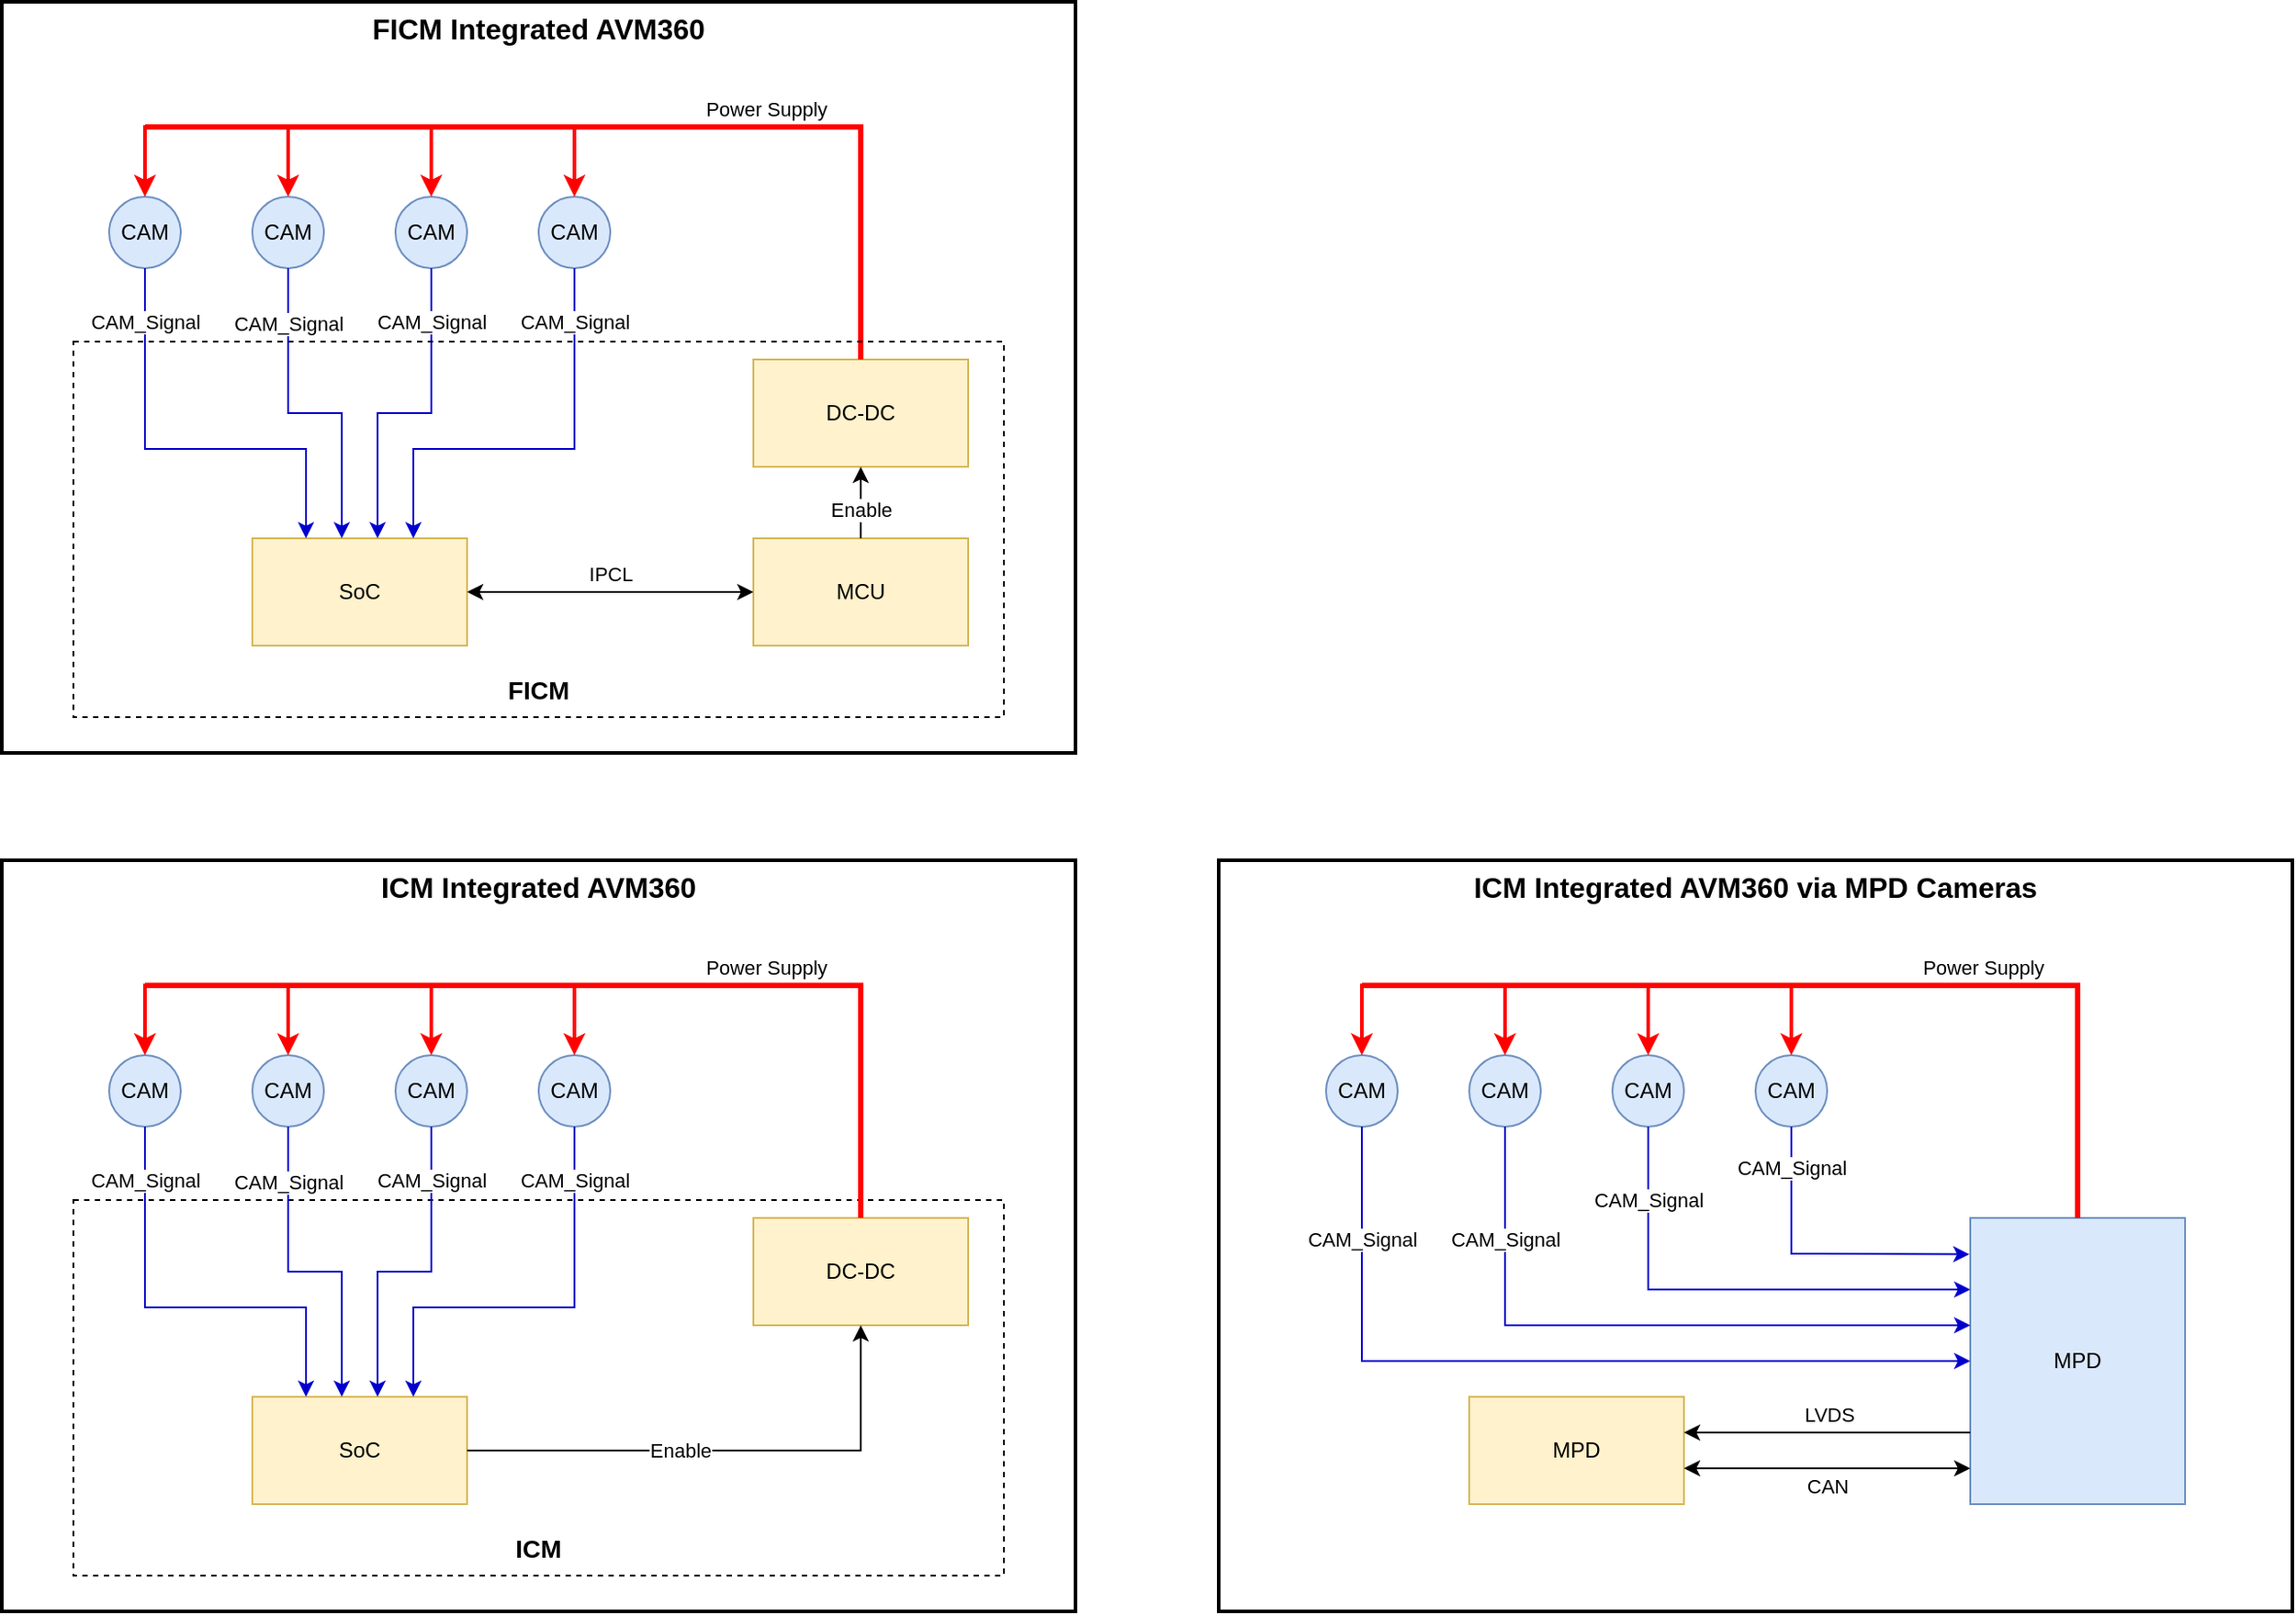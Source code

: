 <mxfile version="21.5.1" type="device">
  <diagram name="Page-1" id="huv2rgqOMiKWy863Pm8f">
    <mxGraphModel dx="2316" dy="2323" grid="1" gridSize="10" guides="1" tooltips="1" connect="1" arrows="1" fold="1" page="1" pageScale="1" pageWidth="1100" pageHeight="850" math="0" shadow="0">
      <root>
        <mxCell id="0" />
        <mxCell id="1" parent="0" />
        <mxCell id="gt4btXuaVXgCqziL71sD-30" value="" style="rounded=0;whiteSpace=wrap;html=1;fillColor=none;glass=0;dashed=1;" parent="1" vertex="1">
          <mxGeometry x="120" y="290" width="520" height="210" as="geometry" />
        </mxCell>
        <mxCell id="gt4btXuaVXgCqziL71sD-32" value="ICM" style="text;strokeColor=none;align=center;fillColor=none;html=1;verticalAlign=middle;whiteSpace=wrap;rounded=0;strokeWidth=1;fontSize=14;fontStyle=1" parent="1" vertex="1">
          <mxGeometry x="120" y="470" width="520" height="30" as="geometry" />
        </mxCell>
        <mxCell id="gt4btXuaVXgCqziL71sD-36" value="" style="rounded=0;whiteSpace=wrap;html=1;fillColor=none;glass=0;strokeWidth=2;" parent="1" vertex="1">
          <mxGeometry x="760" y="100" width="600" height="420" as="geometry" />
        </mxCell>
        <mxCell id="gt4btXuaVXgCqziL71sD-33" value="" style="rounded=0;whiteSpace=wrap;html=1;fillColor=none;glass=0;strokeWidth=2;" parent="1" vertex="1">
          <mxGeometry x="80" y="100" width="600" height="420" as="geometry" />
        </mxCell>
        <mxCell id="gt4btXuaVXgCqziL71sD-1" value="SoC" style="rounded=0;whiteSpace=wrap;html=1;fillColor=#fff2cc;strokeColor=#d6b656;" parent="1" vertex="1">
          <mxGeometry x="220" y="400" width="120" height="60" as="geometry" />
        </mxCell>
        <mxCell id="gt4btXuaVXgCqziL71sD-3" value="DC-DC" style="rounded=0;whiteSpace=wrap;html=1;fillColor=#fff2cc;strokeColor=#d6b656;" parent="1" vertex="1">
          <mxGeometry x="500" y="300" width="120" height="60" as="geometry" />
        </mxCell>
        <mxCell id="gt4btXuaVXgCqziL71sD-4" value="CAM" style="ellipse;whiteSpace=wrap;html=1;aspect=fixed;fillColor=#dae8fc;strokeColor=#6c8ebf;" parent="1" vertex="1">
          <mxGeometry x="380" y="209" width="40" height="40" as="geometry" />
        </mxCell>
        <mxCell id="gt4btXuaVXgCqziL71sD-5" value="CAM" style="ellipse;whiteSpace=wrap;html=1;aspect=fixed;fillColor=#dae8fc;strokeColor=#6c8ebf;" parent="1" vertex="1">
          <mxGeometry x="300" y="209" width="40" height="40" as="geometry" />
        </mxCell>
        <mxCell id="gt4btXuaVXgCqziL71sD-6" value="CAM" style="ellipse;whiteSpace=wrap;html=1;aspect=fixed;fillColor=#dae8fc;strokeColor=#6c8ebf;" parent="1" vertex="1">
          <mxGeometry x="220" y="209" width="40" height="40" as="geometry" />
        </mxCell>
        <mxCell id="gt4btXuaVXgCqziL71sD-7" value="CAM" style="ellipse;whiteSpace=wrap;html=1;aspect=fixed;fillColor=#dae8fc;strokeColor=#6c8ebf;" parent="1" vertex="1">
          <mxGeometry x="140" y="209" width="40" height="40" as="geometry" />
        </mxCell>
        <mxCell id="gt4btXuaVXgCqziL71sD-8" value="" style="endArrow=classic;html=1;rounded=0;exitX=1;exitY=0.5;exitDx=0;exitDy=0;entryX=0.5;entryY=1;entryDx=0;entryDy=0;" parent="1" source="gt4btXuaVXgCqziL71sD-1" target="gt4btXuaVXgCqziL71sD-3" edge="1">
          <mxGeometry width="50" height="50" relative="1" as="geometry">
            <mxPoint x="560.0" y="400" as="sourcePoint" />
            <mxPoint x="650" y="330" as="targetPoint" />
            <Array as="points">
              <mxPoint x="560" y="430" />
            </Array>
          </mxGeometry>
        </mxCell>
        <mxCell id="gt4btXuaVXgCqziL71sD-9" value="Enable" style="edgeLabel;html=1;align=center;verticalAlign=middle;resizable=0;points=[];" parent="gt4btXuaVXgCqziL71sD-8" vertex="1" connectable="0">
          <mxGeometry x="-0.2" y="3" relative="1" as="geometry">
            <mxPoint x="3" y="3" as="offset" />
          </mxGeometry>
        </mxCell>
        <mxCell id="gt4btXuaVXgCqziL71sD-12" value="" style="endArrow=none;html=1;rounded=0;entryX=0.5;entryY=0;entryDx=0;entryDy=0;strokeColor=#FF0000;strokeWidth=3;" parent="1" target="gt4btXuaVXgCqziL71sD-3" edge="1">
          <mxGeometry width="50" height="50" relative="1" as="geometry">
            <mxPoint x="160" y="170" as="sourcePoint" />
            <mxPoint x="560" y="170" as="targetPoint" />
            <Array as="points">
              <mxPoint x="560" y="170" />
            </Array>
          </mxGeometry>
        </mxCell>
        <mxCell id="gt4btXuaVXgCqziL71sD-17" value="Power Supply" style="edgeLabel;html=1;align=center;verticalAlign=middle;resizable=0;points=[];" parent="gt4btXuaVXgCqziL71sD-12" vertex="1" connectable="0">
          <mxGeometry x="0.321" y="4" relative="1" as="geometry">
            <mxPoint x="-3" y="-6" as="offset" />
          </mxGeometry>
        </mxCell>
        <mxCell id="gt4btXuaVXgCqziL71sD-13" value="" style="endArrow=classic;html=1;rounded=0;entryX=0.5;entryY=0;entryDx=0;entryDy=0;strokeColor=#FF0000;strokeWidth=2;" parent="1" target="gt4btXuaVXgCqziL71sD-7" edge="1">
          <mxGeometry width="50" height="50" relative="1" as="geometry">
            <mxPoint x="160" y="169" as="sourcePoint" />
            <mxPoint x="400" y="289" as="targetPoint" />
          </mxGeometry>
        </mxCell>
        <mxCell id="gt4btXuaVXgCqziL71sD-14" value="" style="endArrow=classic;html=1;rounded=0;entryX=0.5;entryY=0;entryDx=0;entryDy=0;strokeColor=#FF0000;strokeWidth=2;" parent="1" edge="1">
          <mxGeometry width="50" height="50" relative="1" as="geometry">
            <mxPoint x="240" y="169" as="sourcePoint" />
            <mxPoint x="240" y="209" as="targetPoint" />
          </mxGeometry>
        </mxCell>
        <mxCell id="gt4btXuaVXgCqziL71sD-15" value="" style="endArrow=classic;html=1;rounded=0;entryX=0.5;entryY=0;entryDx=0;entryDy=0;strokeColor=#FF0000;strokeWidth=2;" parent="1" edge="1">
          <mxGeometry width="50" height="50" relative="1" as="geometry">
            <mxPoint x="320" y="169" as="sourcePoint" />
            <mxPoint x="320" y="209" as="targetPoint" />
          </mxGeometry>
        </mxCell>
        <mxCell id="gt4btXuaVXgCqziL71sD-16" value="" style="endArrow=classic;html=1;rounded=0;entryX=0.5;entryY=0;entryDx=0;entryDy=0;strokeColor=#FF0000;strokeWidth=2;" parent="1" edge="1">
          <mxGeometry width="50" height="50" relative="1" as="geometry">
            <mxPoint x="400" y="169" as="sourcePoint" />
            <mxPoint x="400" y="209" as="targetPoint" />
          </mxGeometry>
        </mxCell>
        <mxCell id="gt4btXuaVXgCqziL71sD-20" value="" style="endArrow=classic;html=1;rounded=0;exitX=0.5;exitY=1;exitDx=0;exitDy=0;strokeColor=#0000CC;" parent="1" source="gt4btXuaVXgCqziL71sD-5" edge="1">
          <mxGeometry width="50" height="50" relative="1" as="geometry">
            <mxPoint x="340" y="280" as="sourcePoint" />
            <mxPoint x="290" y="400" as="targetPoint" />
            <Array as="points">
              <mxPoint x="320" y="330" />
              <mxPoint x="290" y="330" />
            </Array>
          </mxGeometry>
        </mxCell>
        <mxCell id="gt4btXuaVXgCqziL71sD-25" value="CAM_Signal" style="edgeLabel;html=1;align=center;verticalAlign=middle;resizable=0;points=[];" parent="gt4btXuaVXgCqziL71sD-20" vertex="1" connectable="0">
          <mxGeometry x="-0.748" relative="1" as="geometry">
            <mxPoint y="7" as="offset" />
          </mxGeometry>
        </mxCell>
        <mxCell id="gt4btXuaVXgCqziL71sD-21" value="" style="endArrow=classic;html=1;rounded=0;exitX=0.5;exitY=1;exitDx=0;exitDy=0;entryX=0.75;entryY=0;entryDx=0;entryDy=0;strokeColor=#0000CC;" parent="1" source="gt4btXuaVXgCqziL71sD-4" target="gt4btXuaVXgCqziL71sD-1" edge="1">
          <mxGeometry width="50" height="50" relative="1" as="geometry">
            <mxPoint x="365" y="280" as="sourcePoint" />
            <mxPoint x="325" y="430" as="targetPoint" />
            <Array as="points">
              <mxPoint x="400" y="350" />
              <mxPoint x="310" y="350" />
            </Array>
          </mxGeometry>
        </mxCell>
        <mxCell id="gt4btXuaVXgCqziL71sD-24" value="CAM_Signal" style="edgeLabel;html=1;align=center;verticalAlign=middle;resizable=0;points=[];" parent="gt4btXuaVXgCqziL71sD-21" vertex="1" connectable="0">
          <mxGeometry x="-0.794" y="-1" relative="1" as="geometry">
            <mxPoint x="1" y="5" as="offset" />
          </mxGeometry>
        </mxCell>
        <mxCell id="gt4btXuaVXgCqziL71sD-22" value="" style="endArrow=classic;html=1;rounded=0;exitX=0.5;exitY=1;exitDx=0;exitDy=0;strokeColor=#0000CC;" parent="1" source="gt4btXuaVXgCqziL71sD-6" edge="1">
          <mxGeometry width="50" height="50" relative="1" as="geometry">
            <mxPoint x="230" y="260" as="sourcePoint" />
            <mxPoint x="270" y="400" as="targetPoint" />
            <Array as="points">
              <mxPoint x="240" y="330" />
              <mxPoint x="270" y="330" />
            </Array>
          </mxGeometry>
        </mxCell>
        <mxCell id="gt4btXuaVXgCqziL71sD-26" value="CAM_Signal" style="edgeLabel;html=1;align=center;verticalAlign=middle;resizable=0;points=[];" parent="gt4btXuaVXgCqziL71sD-22" vertex="1" connectable="0">
          <mxGeometry x="-0.664" relative="1" as="geometry">
            <mxPoint as="offset" />
          </mxGeometry>
        </mxCell>
        <mxCell id="gt4btXuaVXgCqziL71sD-23" value="" style="endArrow=classic;html=1;rounded=0;exitX=0.5;exitY=1;exitDx=0;exitDy=0;strokeColor=#0000CC;entryX=0.25;entryY=0;entryDx=0;entryDy=0;" parent="1" source="gt4btXuaVXgCqziL71sD-7" target="gt4btXuaVXgCqziL71sD-1" edge="1">
          <mxGeometry width="50" height="50" relative="1" as="geometry">
            <mxPoint x="150" y="290" as="sourcePoint" />
            <mxPoint x="180" y="440" as="targetPoint" />
            <Array as="points">
              <mxPoint x="160" y="350" />
              <mxPoint x="250" y="350" />
            </Array>
          </mxGeometry>
        </mxCell>
        <mxCell id="gt4btXuaVXgCqziL71sD-27" value="CAM_Signal" style="edgeLabel;html=1;align=center;verticalAlign=middle;resizable=0;points=[];" parent="gt4btXuaVXgCqziL71sD-23" vertex="1" connectable="0">
          <mxGeometry x="-0.718" y="1" relative="1" as="geometry">
            <mxPoint x="-1" y="-4" as="offset" />
          </mxGeometry>
        </mxCell>
        <mxCell id="gt4btXuaVXgCqziL71sD-35" value="ICM Integrated AVM360" style="text;strokeColor=none;align=center;fillColor=none;html=1;verticalAlign=middle;whiteSpace=wrap;rounded=0;fontSize=16;fontStyle=1" parent="1" vertex="1">
          <mxGeometry x="80" y="100" width="600" height="30" as="geometry" />
        </mxCell>
        <mxCell id="gt4btXuaVXgCqziL71sD-37" value="MPD" style="rounded=0;whiteSpace=wrap;html=1;fillColor=#fff2cc;strokeColor=#d6b656;" parent="1" vertex="1">
          <mxGeometry x="900" y="400" width="120" height="60" as="geometry" />
        </mxCell>
        <mxCell id="gt4btXuaVXgCqziL71sD-39" value="MPD" style="rounded=0;whiteSpace=wrap;html=1;fillColor=#dae8fc;strokeColor=#6c8ebf;" parent="1" vertex="1">
          <mxGeometry x="1180" y="300" width="120" height="160" as="geometry" />
        </mxCell>
        <mxCell id="gt4btXuaVXgCqziL71sD-40" value="CAM" style="ellipse;whiteSpace=wrap;html=1;aspect=fixed;fillColor=#dae8fc;strokeColor=#6c8ebf;" parent="1" vertex="1">
          <mxGeometry x="1060" y="209" width="40" height="40" as="geometry" />
        </mxCell>
        <mxCell id="gt4btXuaVXgCqziL71sD-41" value="CAM" style="ellipse;whiteSpace=wrap;html=1;aspect=fixed;fillColor=#dae8fc;strokeColor=#6c8ebf;" parent="1" vertex="1">
          <mxGeometry x="980" y="209" width="40" height="40" as="geometry" />
        </mxCell>
        <mxCell id="gt4btXuaVXgCqziL71sD-42" value="CAM" style="ellipse;whiteSpace=wrap;html=1;aspect=fixed;fillColor=#dae8fc;strokeColor=#6c8ebf;" parent="1" vertex="1">
          <mxGeometry x="900" y="209" width="40" height="40" as="geometry" />
        </mxCell>
        <mxCell id="gt4btXuaVXgCqziL71sD-43" value="CAM" style="ellipse;whiteSpace=wrap;html=1;aspect=fixed;fillColor=#dae8fc;strokeColor=#6c8ebf;" parent="1" vertex="1">
          <mxGeometry x="820" y="209" width="40" height="40" as="geometry" />
        </mxCell>
        <mxCell id="gt4btXuaVXgCqziL71sD-46" value="" style="endArrow=none;html=1;rounded=0;entryX=0.5;entryY=0;entryDx=0;entryDy=0;strokeColor=#FF0000;strokeWidth=3;" parent="1" target="gt4btXuaVXgCqziL71sD-39" edge="1">
          <mxGeometry width="50" height="50" relative="1" as="geometry">
            <mxPoint x="840" y="170" as="sourcePoint" />
            <mxPoint x="1240" y="170" as="targetPoint" />
            <Array as="points">
              <mxPoint x="1240" y="170" />
            </Array>
          </mxGeometry>
        </mxCell>
        <mxCell id="gt4btXuaVXgCqziL71sD-47" value="Power Supply" style="edgeLabel;html=1;align=center;verticalAlign=middle;resizable=0;points=[];" parent="gt4btXuaVXgCqziL71sD-46" vertex="1" connectable="0">
          <mxGeometry x="0.321" y="4" relative="1" as="geometry">
            <mxPoint x="-3" y="-6" as="offset" />
          </mxGeometry>
        </mxCell>
        <mxCell id="gt4btXuaVXgCqziL71sD-48" value="" style="endArrow=classic;html=1;rounded=0;entryX=0.5;entryY=0;entryDx=0;entryDy=0;strokeColor=#FF0000;strokeWidth=2;" parent="1" target="gt4btXuaVXgCqziL71sD-43" edge="1">
          <mxGeometry width="50" height="50" relative="1" as="geometry">
            <mxPoint x="840" y="169" as="sourcePoint" />
            <mxPoint x="1080" y="289" as="targetPoint" />
          </mxGeometry>
        </mxCell>
        <mxCell id="gt4btXuaVXgCqziL71sD-49" value="" style="endArrow=classic;html=1;rounded=0;entryX=0.5;entryY=0;entryDx=0;entryDy=0;strokeColor=#FF0000;strokeWidth=2;" parent="1" edge="1">
          <mxGeometry width="50" height="50" relative="1" as="geometry">
            <mxPoint x="920" y="169" as="sourcePoint" />
            <mxPoint x="920" y="209" as="targetPoint" />
          </mxGeometry>
        </mxCell>
        <mxCell id="gt4btXuaVXgCqziL71sD-50" value="" style="endArrow=classic;html=1;rounded=0;entryX=0.5;entryY=0;entryDx=0;entryDy=0;strokeColor=#FF0000;strokeWidth=2;" parent="1" edge="1">
          <mxGeometry width="50" height="50" relative="1" as="geometry">
            <mxPoint x="1000" y="169" as="sourcePoint" />
            <mxPoint x="1000" y="209" as="targetPoint" />
          </mxGeometry>
        </mxCell>
        <mxCell id="gt4btXuaVXgCqziL71sD-51" value="" style="endArrow=classic;html=1;rounded=0;entryX=0.5;entryY=0;entryDx=0;entryDy=0;strokeColor=#FF0000;strokeWidth=2;" parent="1" edge="1">
          <mxGeometry width="50" height="50" relative="1" as="geometry">
            <mxPoint x="1080" y="169" as="sourcePoint" />
            <mxPoint x="1080" y="209" as="targetPoint" />
          </mxGeometry>
        </mxCell>
        <mxCell id="gt4btXuaVXgCqziL71sD-52" value="" style="endArrow=classic;startArrow=classic;html=1;rounded=0;exitX=1;exitY=0.5;exitDx=0;exitDy=0;entryX=0;entryY=0.5;entryDx=0;entryDy=0;" parent="1" edge="1">
          <mxGeometry width="50" height="50" relative="1" as="geometry">
            <mxPoint x="1020" y="440" as="sourcePoint" />
            <mxPoint x="1180" y="440" as="targetPoint" />
          </mxGeometry>
        </mxCell>
        <mxCell id="gt4btXuaVXgCqziL71sD-53" value="CAN" style="edgeLabel;html=1;align=center;verticalAlign=middle;resizable=0;points=[];" parent="gt4btXuaVXgCqziL71sD-52" vertex="1" connectable="0">
          <mxGeometry x="0.275" y="1" relative="1" as="geometry">
            <mxPoint x="-22" y="11" as="offset" />
          </mxGeometry>
        </mxCell>
        <mxCell id="gt4btXuaVXgCqziL71sD-54" value="" style="endArrow=classic;html=1;rounded=0;exitX=0.5;exitY=1;exitDx=0;exitDy=0;strokeColor=#0000CC;entryX=0;entryY=0.25;entryDx=0;entryDy=0;" parent="1" source="gt4btXuaVXgCqziL71sD-41" target="gt4btXuaVXgCqziL71sD-39" edge="1">
          <mxGeometry width="50" height="50" relative="1" as="geometry">
            <mxPoint x="1020" y="280" as="sourcePoint" />
            <mxPoint x="970" y="400" as="targetPoint" />
            <Array as="points">
              <mxPoint x="1000" y="340" />
            </Array>
          </mxGeometry>
        </mxCell>
        <mxCell id="gt4btXuaVXgCqziL71sD-55" value="CAM_Signal" style="edgeLabel;html=1;align=center;verticalAlign=middle;resizable=0;points=[];" parent="gt4btXuaVXgCqziL71sD-54" vertex="1" connectable="0">
          <mxGeometry x="-0.748" relative="1" as="geometry">
            <mxPoint y="7" as="offset" />
          </mxGeometry>
        </mxCell>
        <mxCell id="gt4btXuaVXgCqziL71sD-56" value="" style="endArrow=classic;html=1;rounded=0;exitX=0.5;exitY=1;exitDx=0;exitDy=0;entryX=-0.004;entryY=0.127;entryDx=0;entryDy=0;strokeColor=#0000CC;entryPerimeter=0;" parent="1" source="gt4btXuaVXgCqziL71sD-40" target="gt4btXuaVXgCqziL71sD-39" edge="1">
          <mxGeometry width="50" height="50" relative="1" as="geometry">
            <mxPoint x="1045" y="280" as="sourcePoint" />
            <mxPoint x="1005" y="430" as="targetPoint" />
            <Array as="points">
              <mxPoint x="1080" y="320" />
            </Array>
          </mxGeometry>
        </mxCell>
        <mxCell id="gt4btXuaVXgCqziL71sD-57" value="CAM_Signal" style="edgeLabel;html=1;align=center;verticalAlign=middle;resizable=0;points=[];" parent="gt4btXuaVXgCqziL71sD-56" vertex="1" connectable="0">
          <mxGeometry x="-0.794" y="-1" relative="1" as="geometry">
            <mxPoint x="1" y="5" as="offset" />
          </mxGeometry>
        </mxCell>
        <mxCell id="gt4btXuaVXgCqziL71sD-58" value="" style="endArrow=classic;html=1;rounded=0;exitX=0.5;exitY=1;exitDx=0;exitDy=0;strokeColor=#0000CC;" parent="1" source="gt4btXuaVXgCqziL71sD-42" edge="1">
          <mxGeometry width="50" height="50" relative="1" as="geometry">
            <mxPoint x="910" y="260" as="sourcePoint" />
            <mxPoint x="1180" y="360" as="targetPoint" />
            <Array as="points">
              <mxPoint x="920" y="360" />
            </Array>
          </mxGeometry>
        </mxCell>
        <mxCell id="gt4btXuaVXgCqziL71sD-59" value="CAM_Signal" style="edgeLabel;html=1;align=center;verticalAlign=middle;resizable=0;points=[];" parent="gt4btXuaVXgCqziL71sD-58" vertex="1" connectable="0">
          <mxGeometry x="-0.664" relative="1" as="geometry">
            <mxPoint as="offset" />
          </mxGeometry>
        </mxCell>
        <mxCell id="gt4btXuaVXgCqziL71sD-60" value="" style="endArrow=classic;html=1;rounded=0;exitX=0.5;exitY=1;exitDx=0;exitDy=0;strokeColor=#0000CC;entryX=0;entryY=0.5;entryDx=0;entryDy=0;" parent="1" source="gt4btXuaVXgCqziL71sD-43" target="gt4btXuaVXgCqziL71sD-39" edge="1">
          <mxGeometry width="50" height="50" relative="1" as="geometry">
            <mxPoint x="830" y="290" as="sourcePoint" />
            <mxPoint x="860" y="440" as="targetPoint" />
            <Array as="points">
              <mxPoint x="840" y="380" />
              <mxPoint x="930" y="380" />
            </Array>
          </mxGeometry>
        </mxCell>
        <mxCell id="gt4btXuaVXgCqziL71sD-61" value="CAM_Signal" style="edgeLabel;html=1;align=center;verticalAlign=middle;resizable=0;points=[];" parent="gt4btXuaVXgCqziL71sD-60" vertex="1" connectable="0">
          <mxGeometry x="-0.718" y="1" relative="1" as="geometry">
            <mxPoint x="-1" y="-4" as="offset" />
          </mxGeometry>
        </mxCell>
        <mxCell id="gt4btXuaVXgCqziL71sD-63" value="ICM Integrated AVM360 via MPD Cameras" style="text;strokeColor=none;align=center;fillColor=none;html=1;verticalAlign=middle;whiteSpace=wrap;rounded=0;fontSize=16;fontStyle=1" parent="1" vertex="1">
          <mxGeometry x="760" y="100" width="600" height="30" as="geometry" />
        </mxCell>
        <mxCell id="gt4btXuaVXgCqziL71sD-70" value="" style="endArrow=classic;html=1;rounded=0;exitX=0;exitY=0.75;exitDx=0;exitDy=0;" parent="1" source="gt4btXuaVXgCqziL71sD-39" edge="1">
          <mxGeometry width="50" height="50" relative="1" as="geometry">
            <mxPoint x="1070" y="300" as="sourcePoint" />
            <mxPoint x="1020" y="420" as="targetPoint" />
          </mxGeometry>
        </mxCell>
        <mxCell id="gt4btXuaVXgCqziL71sD-73" value="LVDS" style="edgeLabel;html=1;align=center;verticalAlign=middle;resizable=0;points=[];" parent="gt4btXuaVXgCqziL71sD-70" vertex="1" connectable="0">
          <mxGeometry x="-0.119" y="-2" relative="1" as="geometry">
            <mxPoint x="-9" y="-8" as="offset" />
          </mxGeometry>
        </mxCell>
        <mxCell id="6MOAHmRIcKki-l3JTVcW-1" value="" style="rounded=0;whiteSpace=wrap;html=1;fillColor=none;glass=0;strokeWidth=2;" vertex="1" parent="1">
          <mxGeometry x="80" y="-380" width="600" height="420" as="geometry" />
        </mxCell>
        <mxCell id="6MOAHmRIcKki-l3JTVcW-2" value="SoC" style="rounded=0;whiteSpace=wrap;html=1;fillColor=#fff2cc;strokeColor=#d6b656;" vertex="1" parent="1">
          <mxGeometry x="220" y="-80" width="120" height="60" as="geometry" />
        </mxCell>
        <mxCell id="6MOAHmRIcKki-l3JTVcW-3" value="MCU" style="rounded=0;whiteSpace=wrap;html=1;fillColor=#fff2cc;strokeColor=#d6b656;" vertex="1" parent="1">
          <mxGeometry x="500" y="-80" width="120" height="60" as="geometry" />
        </mxCell>
        <mxCell id="6MOAHmRIcKki-l3JTVcW-4" value="DC-DC" style="rounded=0;whiteSpace=wrap;html=1;fillColor=#fff2cc;strokeColor=#d6b656;" vertex="1" parent="1">
          <mxGeometry x="500" y="-180" width="120" height="60" as="geometry" />
        </mxCell>
        <mxCell id="6MOAHmRIcKki-l3JTVcW-5" value="CAM" style="ellipse;whiteSpace=wrap;html=1;aspect=fixed;fillColor=#dae8fc;strokeColor=#6c8ebf;" vertex="1" parent="1">
          <mxGeometry x="380" y="-271" width="40" height="40" as="geometry" />
        </mxCell>
        <mxCell id="6MOAHmRIcKki-l3JTVcW-6" value="CAM" style="ellipse;whiteSpace=wrap;html=1;aspect=fixed;fillColor=#dae8fc;strokeColor=#6c8ebf;" vertex="1" parent="1">
          <mxGeometry x="300" y="-271" width="40" height="40" as="geometry" />
        </mxCell>
        <mxCell id="6MOAHmRIcKki-l3JTVcW-7" value="CAM" style="ellipse;whiteSpace=wrap;html=1;aspect=fixed;fillColor=#dae8fc;strokeColor=#6c8ebf;" vertex="1" parent="1">
          <mxGeometry x="220" y="-271" width="40" height="40" as="geometry" />
        </mxCell>
        <mxCell id="6MOAHmRIcKki-l3JTVcW-8" value="CAM" style="ellipse;whiteSpace=wrap;html=1;aspect=fixed;fillColor=#dae8fc;strokeColor=#6c8ebf;" vertex="1" parent="1">
          <mxGeometry x="140" y="-271" width="40" height="40" as="geometry" />
        </mxCell>
        <mxCell id="6MOAHmRIcKki-l3JTVcW-9" value="" style="endArrow=classic;html=1;rounded=0;exitX=0.5;exitY=0;exitDx=0;exitDy=0;entryX=0.5;entryY=1;entryDx=0;entryDy=0;" edge="1" parent="1" source="6MOAHmRIcKki-l3JTVcW-3" target="6MOAHmRIcKki-l3JTVcW-4">
          <mxGeometry width="50" height="50" relative="1" as="geometry">
            <mxPoint x="600" y="-100" as="sourcePoint" />
            <mxPoint x="650" y="-150" as="targetPoint" />
          </mxGeometry>
        </mxCell>
        <mxCell id="6MOAHmRIcKki-l3JTVcW-10" value="Enable" style="edgeLabel;html=1;align=center;verticalAlign=middle;resizable=0;points=[];" vertex="1" connectable="0" parent="6MOAHmRIcKki-l3JTVcW-9">
          <mxGeometry x="-0.2" y="3" relative="1" as="geometry">
            <mxPoint x="3" as="offset" />
          </mxGeometry>
        </mxCell>
        <mxCell id="6MOAHmRIcKki-l3JTVcW-11" value="" style="endArrow=none;html=1;rounded=0;entryX=0.5;entryY=0;entryDx=0;entryDy=0;strokeColor=#FF0000;strokeWidth=3;" edge="1" parent="1" target="6MOAHmRIcKki-l3JTVcW-4">
          <mxGeometry width="50" height="50" relative="1" as="geometry">
            <mxPoint x="160" y="-310" as="sourcePoint" />
            <mxPoint x="560" y="-310" as="targetPoint" />
            <Array as="points">
              <mxPoint x="560" y="-310" />
            </Array>
          </mxGeometry>
        </mxCell>
        <mxCell id="6MOAHmRIcKki-l3JTVcW-12" value="Power Supply" style="edgeLabel;html=1;align=center;verticalAlign=middle;resizable=0;points=[];" vertex="1" connectable="0" parent="6MOAHmRIcKki-l3JTVcW-11">
          <mxGeometry x="0.321" y="4" relative="1" as="geometry">
            <mxPoint x="-3" y="-6" as="offset" />
          </mxGeometry>
        </mxCell>
        <mxCell id="6MOAHmRIcKki-l3JTVcW-13" value="" style="endArrow=classic;html=1;rounded=0;entryX=0.5;entryY=0;entryDx=0;entryDy=0;strokeColor=#FF0000;strokeWidth=2;" edge="1" parent="1" target="6MOAHmRIcKki-l3JTVcW-8">
          <mxGeometry width="50" height="50" relative="1" as="geometry">
            <mxPoint x="160" y="-311" as="sourcePoint" />
            <mxPoint x="400" y="-191" as="targetPoint" />
          </mxGeometry>
        </mxCell>
        <mxCell id="6MOAHmRIcKki-l3JTVcW-14" value="" style="endArrow=classic;html=1;rounded=0;entryX=0.5;entryY=0;entryDx=0;entryDy=0;strokeColor=#FF0000;strokeWidth=2;" edge="1" parent="1">
          <mxGeometry width="50" height="50" relative="1" as="geometry">
            <mxPoint x="240" y="-311" as="sourcePoint" />
            <mxPoint x="240" y="-271" as="targetPoint" />
          </mxGeometry>
        </mxCell>
        <mxCell id="6MOAHmRIcKki-l3JTVcW-15" value="" style="endArrow=classic;html=1;rounded=0;entryX=0.5;entryY=0;entryDx=0;entryDy=0;strokeColor=#FF0000;strokeWidth=2;" edge="1" parent="1">
          <mxGeometry width="50" height="50" relative="1" as="geometry">
            <mxPoint x="320" y="-311" as="sourcePoint" />
            <mxPoint x="320" y="-271" as="targetPoint" />
          </mxGeometry>
        </mxCell>
        <mxCell id="6MOAHmRIcKki-l3JTVcW-16" value="" style="endArrow=classic;html=1;rounded=0;entryX=0.5;entryY=0;entryDx=0;entryDy=0;strokeColor=#FF0000;strokeWidth=2;" edge="1" parent="1">
          <mxGeometry width="50" height="50" relative="1" as="geometry">
            <mxPoint x="400" y="-311" as="sourcePoint" />
            <mxPoint x="400" y="-271" as="targetPoint" />
          </mxGeometry>
        </mxCell>
        <mxCell id="6MOAHmRIcKki-l3JTVcW-17" value="" style="endArrow=classic;startArrow=classic;html=1;rounded=0;exitX=1;exitY=0.5;exitDx=0;exitDy=0;entryX=0;entryY=0.5;entryDx=0;entryDy=0;" edge="1" parent="1" source="6MOAHmRIcKki-l3JTVcW-2" target="6MOAHmRIcKki-l3JTVcW-3">
          <mxGeometry width="50" height="50" relative="1" as="geometry">
            <mxPoint x="420" y="-10" as="sourcePoint" />
            <mxPoint x="470" y="-60" as="targetPoint" />
          </mxGeometry>
        </mxCell>
        <mxCell id="6MOAHmRIcKki-l3JTVcW-18" value="IPCL" style="edgeLabel;html=1;align=center;verticalAlign=middle;resizable=0;points=[];" vertex="1" connectable="0" parent="6MOAHmRIcKki-l3JTVcW-17">
          <mxGeometry x="0.275" y="1" relative="1" as="geometry">
            <mxPoint x="-22" y="-9" as="offset" />
          </mxGeometry>
        </mxCell>
        <mxCell id="6MOAHmRIcKki-l3JTVcW-19" value="" style="endArrow=classic;html=1;rounded=0;exitX=0.5;exitY=1;exitDx=0;exitDy=0;strokeColor=#0000CC;" edge="1" parent="1" source="6MOAHmRIcKki-l3JTVcW-6">
          <mxGeometry width="50" height="50" relative="1" as="geometry">
            <mxPoint x="340" y="-200" as="sourcePoint" />
            <mxPoint x="290" y="-80" as="targetPoint" />
            <Array as="points">
              <mxPoint x="320" y="-150" />
              <mxPoint x="290" y="-150" />
            </Array>
          </mxGeometry>
        </mxCell>
        <mxCell id="6MOAHmRIcKki-l3JTVcW-20" value="CAM_Signal" style="edgeLabel;html=1;align=center;verticalAlign=middle;resizable=0;points=[];" vertex="1" connectable="0" parent="6MOAHmRIcKki-l3JTVcW-19">
          <mxGeometry x="-0.748" relative="1" as="geometry">
            <mxPoint y="7" as="offset" />
          </mxGeometry>
        </mxCell>
        <mxCell id="6MOAHmRIcKki-l3JTVcW-21" value="" style="endArrow=classic;html=1;rounded=0;exitX=0.5;exitY=1;exitDx=0;exitDy=0;entryX=0.75;entryY=0;entryDx=0;entryDy=0;strokeColor=#0000CC;" edge="1" parent="1" source="6MOAHmRIcKki-l3JTVcW-5" target="6MOAHmRIcKki-l3JTVcW-2">
          <mxGeometry width="50" height="50" relative="1" as="geometry">
            <mxPoint x="365" y="-200" as="sourcePoint" />
            <mxPoint x="325" y="-50" as="targetPoint" />
            <Array as="points">
              <mxPoint x="400" y="-130" />
              <mxPoint x="310" y="-130" />
            </Array>
          </mxGeometry>
        </mxCell>
        <mxCell id="6MOAHmRIcKki-l3JTVcW-22" value="CAM_Signal" style="edgeLabel;html=1;align=center;verticalAlign=middle;resizable=0;points=[];" vertex="1" connectable="0" parent="6MOAHmRIcKki-l3JTVcW-21">
          <mxGeometry x="-0.794" y="-1" relative="1" as="geometry">
            <mxPoint x="1" y="5" as="offset" />
          </mxGeometry>
        </mxCell>
        <mxCell id="6MOAHmRIcKki-l3JTVcW-23" value="" style="endArrow=classic;html=1;rounded=0;exitX=0.5;exitY=1;exitDx=0;exitDy=0;strokeColor=#0000CC;" edge="1" parent="1" source="6MOAHmRIcKki-l3JTVcW-7">
          <mxGeometry width="50" height="50" relative="1" as="geometry">
            <mxPoint x="230" y="-220" as="sourcePoint" />
            <mxPoint x="270" y="-80" as="targetPoint" />
            <Array as="points">
              <mxPoint x="240" y="-150" />
              <mxPoint x="270" y="-150" />
            </Array>
          </mxGeometry>
        </mxCell>
        <mxCell id="6MOAHmRIcKki-l3JTVcW-24" value="CAM_Signal" style="edgeLabel;html=1;align=center;verticalAlign=middle;resizable=0;points=[];" vertex="1" connectable="0" parent="6MOAHmRIcKki-l3JTVcW-23">
          <mxGeometry x="-0.664" relative="1" as="geometry">
            <mxPoint as="offset" />
          </mxGeometry>
        </mxCell>
        <mxCell id="6MOAHmRIcKki-l3JTVcW-25" value="" style="endArrow=classic;html=1;rounded=0;exitX=0.5;exitY=1;exitDx=0;exitDy=0;strokeColor=#0000CC;entryX=0.25;entryY=0;entryDx=0;entryDy=0;" edge="1" parent="1" source="6MOAHmRIcKki-l3JTVcW-8" target="6MOAHmRIcKki-l3JTVcW-2">
          <mxGeometry width="50" height="50" relative="1" as="geometry">
            <mxPoint x="150" y="-190" as="sourcePoint" />
            <mxPoint x="180" y="-40" as="targetPoint" />
            <Array as="points">
              <mxPoint x="160" y="-130" />
              <mxPoint x="250" y="-130" />
            </Array>
          </mxGeometry>
        </mxCell>
        <mxCell id="6MOAHmRIcKki-l3JTVcW-26" value="CAM_Signal" style="edgeLabel;html=1;align=center;verticalAlign=middle;resizable=0;points=[];" vertex="1" connectable="0" parent="6MOAHmRIcKki-l3JTVcW-25">
          <mxGeometry x="-0.718" y="1" relative="1" as="geometry">
            <mxPoint x="-1" y="-4" as="offset" />
          </mxGeometry>
        </mxCell>
        <mxCell id="6MOAHmRIcKki-l3JTVcW-27" value="" style="rounded=0;whiteSpace=wrap;html=1;fillColor=none;glass=0;dashed=1;" vertex="1" parent="1">
          <mxGeometry x="120" y="-190" width="520" height="210" as="geometry" />
        </mxCell>
        <mxCell id="6MOAHmRIcKki-l3JTVcW-28" value="FICM Integrated AVM360" style="text;strokeColor=none;align=center;fillColor=none;html=1;verticalAlign=middle;whiteSpace=wrap;rounded=0;fontSize=16;fontStyle=1" vertex="1" parent="1">
          <mxGeometry x="80" y="-380" width="600" height="30" as="geometry" />
        </mxCell>
        <mxCell id="6MOAHmRIcKki-l3JTVcW-29" value="FICM" style="text;strokeColor=none;align=center;fillColor=none;html=1;verticalAlign=middle;whiteSpace=wrap;rounded=0;strokeWidth=1;fontSize=14;fontStyle=1" vertex="1" parent="1">
          <mxGeometry x="120" y="-10" width="520" height="30" as="geometry" />
        </mxCell>
      </root>
    </mxGraphModel>
  </diagram>
</mxfile>

